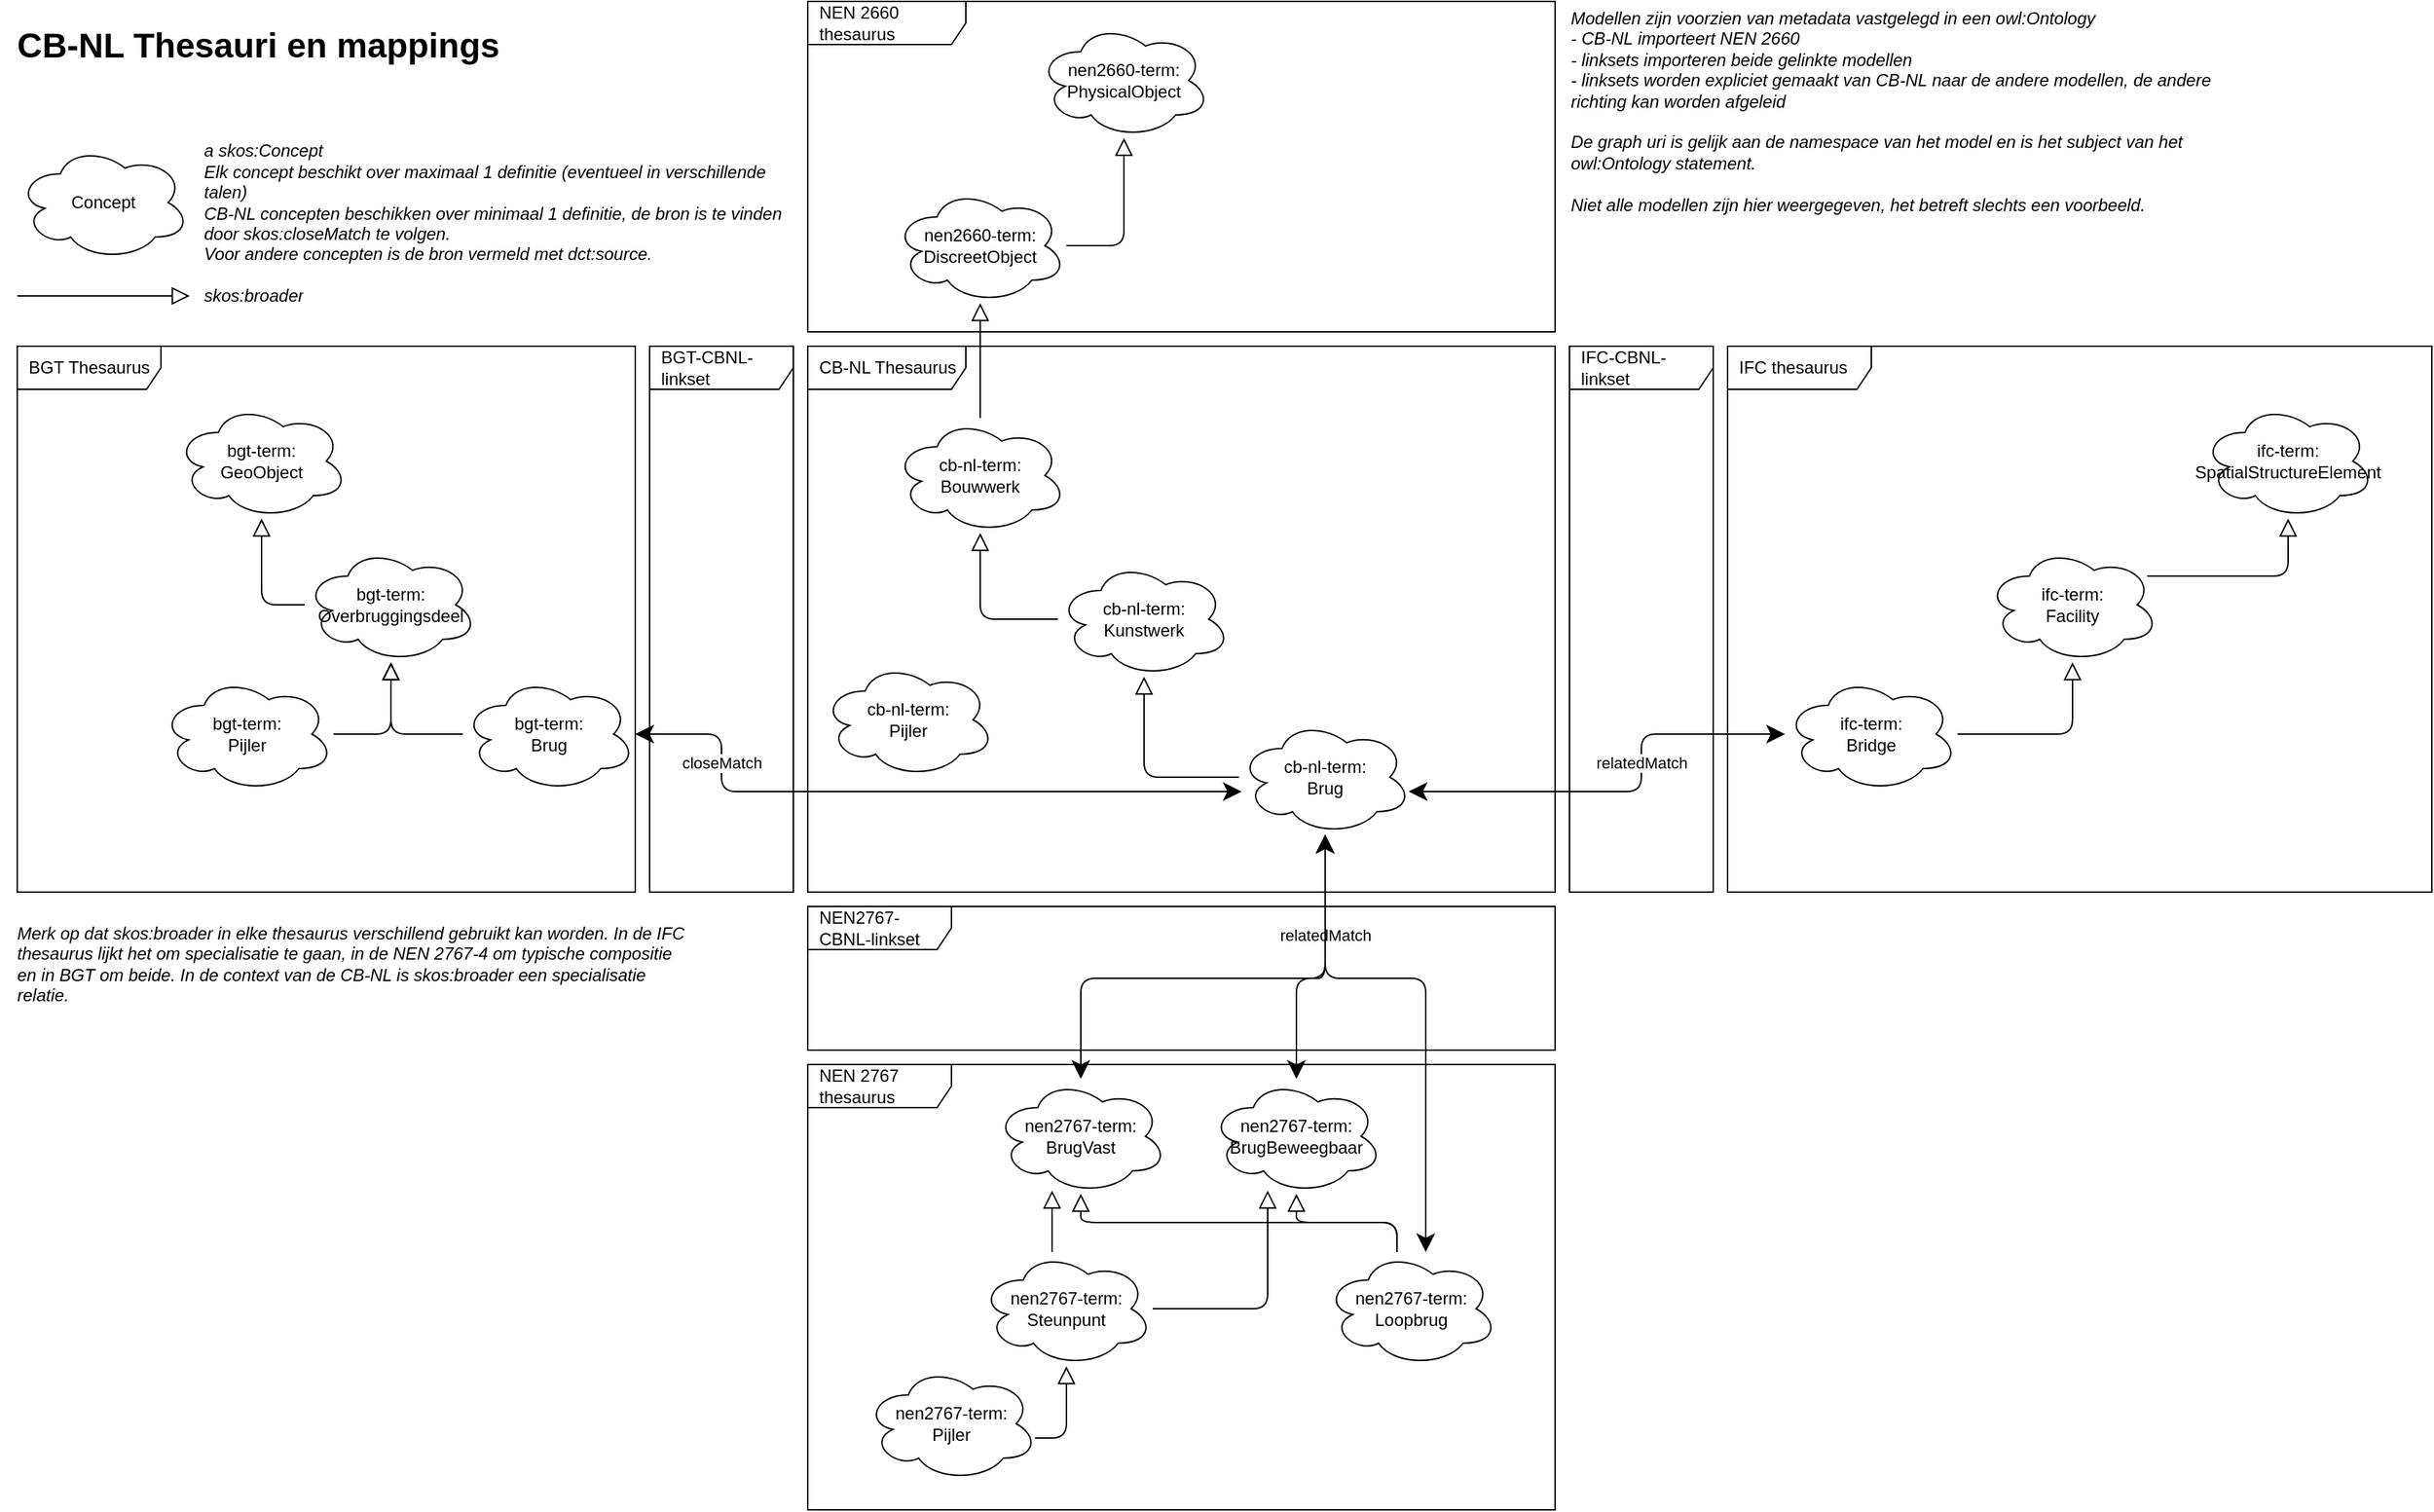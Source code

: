 <mxfile version="13.0.3" type="device"><diagram id="ZeXK__8n2dp5xJtj6DUs" name="Page-1"><mxGraphModel dx="2249" dy="823" grid="1" gridSize="10" guides="1" tooltips="1" connect="1" arrows="1" fold="1" page="1" pageScale="1" pageWidth="827" pageHeight="1169" math="0" shadow="0"><root><mxCell id="0"/><mxCell id="1" parent="0"/><mxCell id="mO-9GaFjAX7Ev6P03Vht-11" value="NEN 2660 thesaurus" style="shape=umlFrame;whiteSpace=wrap;html=1;width=110;height=30;align=left;spacingTop=0;spacingLeft=6;" vertex="1" parent="1"><mxGeometry x="240" y="20" width="520" height="230" as="geometry"/></mxCell><mxCell id="mO-9GaFjAX7Ev6P03Vht-1" value="CB-NL Thesaurus" style="shape=umlFrame;whiteSpace=wrap;html=1;width=110;height=30;align=left;spacingTop=0;spacingLeft=6;" vertex="1" parent="1"><mxGeometry x="240" y="260" width="520" height="380" as="geometry"/></mxCell><mxCell id="mO-9GaFjAX7Ev6P03Vht-2" value="BGT Thesaurus" style="shape=umlFrame;whiteSpace=wrap;html=1;width=100;height=30;align=left;spacingTop=0;spacingLeft=6;" vertex="1" parent="1"><mxGeometry x="-310" y="260" width="430" height="380" as="geometry"/></mxCell><mxCell id="mO-9GaFjAX7Ev6P03Vht-3" value="NEN 2767 thesaurus" style="shape=umlFrame;whiteSpace=wrap;html=1;width=100;height=30;align=left;spacingTop=0;spacingLeft=6;" vertex="1" parent="1"><mxGeometry x="240" y="760" width="520" height="310" as="geometry"/></mxCell><mxCell id="mO-9GaFjAX7Ev6P03Vht-4" value="BGT-CBNL-linkset" style="shape=umlFrame;whiteSpace=wrap;html=1;width=100;height=30;align=left;spacingTop=0;spacingLeft=6;" vertex="1" parent="1"><mxGeometry x="130" y="260" width="100" height="380" as="geometry"/></mxCell><mxCell id="mO-9GaFjAX7Ev6P03Vht-5" value="cb-nl-term:&lt;br&gt;Bouwwerk" style="ellipse;shape=cloud;whiteSpace=wrap;html=1;" vertex="1" parent="1"><mxGeometry x="300" y="310" width="120" height="80" as="geometry"/></mxCell><mxCell id="mO-9GaFjAX7Ev6P03Vht-8" value="cb-nl-term:&lt;br&gt;Kunstwerk" style="ellipse;shape=cloud;whiteSpace=wrap;html=1;" vertex="1" parent="1"><mxGeometry x="414" y="410" width="120" height="80" as="geometry"/></mxCell><mxCell id="mO-9GaFjAX7Ev6P03Vht-9" value="cb-nl-term:&lt;br&gt;Brug" style="ellipse;shape=cloud;whiteSpace=wrap;html=1;" vertex="1" parent="1"><mxGeometry x="540" y="520" width="120" height="80" as="geometry"/></mxCell><mxCell id="mO-9GaFjAX7Ev6P03Vht-10" value="nen2660-term:&lt;br&gt;DiscreetObject" style="ellipse;shape=cloud;whiteSpace=wrap;html=1;" vertex="1" parent="1"><mxGeometry x="300" y="150" width="120" height="80" as="geometry"/></mxCell><mxCell id="mO-9GaFjAX7Ev6P03Vht-12" value="nen2660-term:&lt;br&gt;PhysicalObject" style="ellipse;shape=cloud;whiteSpace=wrap;html=1;" vertex="1" parent="1"><mxGeometry x="400" y="35" width="120" height="80" as="geometry"/></mxCell><mxCell id="mO-9GaFjAX7Ev6P03Vht-13" value="" style="endArrow=block;endSize=10;endFill=0;html=1;edgeStyle=orthogonalEdgeStyle;elbow=vertical;strokeWidth=1;" edge="1" parent="1" source="mO-9GaFjAX7Ev6P03Vht-10" target="mO-9GaFjAX7Ev6P03Vht-12"><mxGeometry width="160" relative="1" as="geometry"><mxPoint x="-150" y="140" as="sourcePoint"/><mxPoint x="-110" y="140" as="targetPoint"/><Array as="points"><mxPoint x="460" y="190"/></Array></mxGeometry></mxCell><mxCell id="mO-9GaFjAX7Ev6P03Vht-14" value="" style="endArrow=block;endSize=10;endFill=0;html=1;edgeStyle=orthogonalEdgeStyle;elbow=vertical;strokeWidth=1;" edge="1" parent="1" source="mO-9GaFjAX7Ev6P03Vht-5" target="mO-9GaFjAX7Ev6P03Vht-10"><mxGeometry width="160" relative="1" as="geometry"><mxPoint x="-150" y="140" as="sourcePoint"/><mxPoint x="-110" y="140" as="targetPoint"/><Array as="points"/></mxGeometry></mxCell><mxCell id="mO-9GaFjAX7Ev6P03Vht-15" value="" style="endArrow=block;endSize=10;endFill=0;html=1;edgeStyle=orthogonalEdgeStyle;elbow=vertical;strokeWidth=1;" edge="1" parent="1" source="mO-9GaFjAX7Ev6P03Vht-8" target="mO-9GaFjAX7Ev6P03Vht-5"><mxGeometry width="160" relative="1" as="geometry"><mxPoint x="-150" y="140" as="sourcePoint"/><mxPoint x="-110" y="140" as="targetPoint"/><Array as="points"><mxPoint x="360" y="450"/></Array></mxGeometry></mxCell><mxCell id="mO-9GaFjAX7Ev6P03Vht-16" value="" style="endArrow=block;endSize=10;endFill=0;html=1;edgeStyle=orthogonalEdgeStyle;elbow=vertical;strokeWidth=1;" edge="1" parent="1" source="mO-9GaFjAX7Ev6P03Vht-9" target="mO-9GaFjAX7Ev6P03Vht-8"><mxGeometry width="160" relative="1" as="geometry"><mxPoint x="-150" y="140" as="sourcePoint"/><mxPoint x="-110" y="140" as="targetPoint"/><Array as="points"><mxPoint x="474" y="560"/></Array></mxGeometry></mxCell><mxCell id="mO-9GaFjAX7Ev6P03Vht-17" value="NEN2767-CBNL-linkset" style="shape=umlFrame;whiteSpace=wrap;html=1;width=100;height=30;align=left;spacingTop=0;spacingLeft=6;" vertex="1" parent="1"><mxGeometry x="240" y="650" width="520" height="100" as="geometry"/></mxCell><mxCell id="mO-9GaFjAX7Ev6P03Vht-18" value="IFC-CBNL-linkset" style="shape=umlFrame;whiteSpace=wrap;html=1;width=100;height=30;align=left;spacingTop=0;spacingLeft=6;" vertex="1" parent="1"><mxGeometry x="770" y="260" width="100" height="380" as="geometry"/></mxCell><mxCell id="mO-9GaFjAX7Ev6P03Vht-21" value="IFC thesaurus" style="shape=umlFrame;whiteSpace=wrap;html=1;width=100;height=30;align=left;spacingTop=0;spacingLeft=6;" vertex="1" parent="1"><mxGeometry x="880" y="260" width="490" height="380" as="geometry"/></mxCell><mxCell id="mO-9GaFjAX7Ev6P03Vht-30" value="ifc-term:&lt;br&gt;Bridge" style="ellipse;shape=cloud;whiteSpace=wrap;html=1;" vertex="1" parent="1"><mxGeometry x="920" y="490" width="120" height="80" as="geometry"/></mxCell><mxCell id="mO-9GaFjAX7Ev6P03Vht-31" value="ifc-term:&lt;br&gt;Facility" style="ellipse;shape=cloud;whiteSpace=wrap;html=1;" vertex="1" parent="1"><mxGeometry x="1060" y="400" width="120" height="80" as="geometry"/></mxCell><mxCell id="mO-9GaFjAX7Ev6P03Vht-32" value="ifc-term:&lt;br&gt;SpatialStructureElement" style="ellipse;shape=cloud;whiteSpace=wrap;html=1;" vertex="1" parent="1"><mxGeometry x="1210" y="300" width="120" height="80" as="geometry"/></mxCell><mxCell id="mO-9GaFjAX7Ev6P03Vht-33" value="" style="endArrow=block;endSize=10;endFill=0;html=1;edgeStyle=orthogonalEdgeStyle;elbow=vertical;strokeWidth=1;" edge="1" parent="1" source="mO-9GaFjAX7Ev6P03Vht-30" target="mO-9GaFjAX7Ev6P03Vht-31"><mxGeometry width="160" relative="1" as="geometry"><mxPoint x="1616" y="420" as="sourcePoint"/><mxPoint x="1550" y="350" as="targetPoint"/><Array as="points"><mxPoint x="1120" y="530"/></Array></mxGeometry></mxCell><mxCell id="mO-9GaFjAX7Ev6P03Vht-34" value="" style="endArrow=block;endSize=10;endFill=0;html=1;edgeStyle=orthogonalEdgeStyle;elbow=vertical;strokeWidth=1;" edge="1" parent="1" source="mO-9GaFjAX7Ev6P03Vht-31" target="mO-9GaFjAX7Ev6P03Vht-32"><mxGeometry width="160" relative="1" as="geometry"><mxPoint x="1616" y="420" as="sourcePoint"/><mxPoint x="1550" y="350" as="targetPoint"/><Array as="points"><mxPoint x="1270" y="420"/></Array></mxGeometry></mxCell><mxCell id="mO-9GaFjAX7Ev6P03Vht-37" value="Concept" style="ellipse;shape=cloud;whiteSpace=wrap;html=1;" vertex="1" parent="1"><mxGeometry x="-310" y="120" width="120" height="80" as="geometry"/></mxCell><mxCell id="mO-9GaFjAX7Ev6P03Vht-38" value="a skos:Concept&lt;br&gt;Elk concept beschikt over maximaal 1 definitie (eventueel in verschillende talen)&lt;br&gt;CB-NL concepten beschikken over minimaal 1 definitie, de bron is te vinden door skos:closeMatch te volgen.&lt;br&gt;Voor andere concepten is de bron vermeld met dct:source." style="text;html=1;strokeColor=none;fillColor=none;spacing=0;spacingTop=0;whiteSpace=wrap;overflow=hidden;rounded=0;align=left;fontSize=12;fontStyle=2;verticalAlign=middle;fontFamily=Arial;" vertex="1" parent="1"><mxGeometry x="-180" y="115" width="410" height="90" as="geometry"/></mxCell><mxCell id="mO-9GaFjAX7Ev6P03Vht-40" value="" style="endArrow=block;endSize=10;endFill=0;html=1;edgeStyle=orthogonalEdgeStyle;elbow=vertical;strokeWidth=1;" edge="1" parent="1"><mxGeometry width="160" relative="1" as="geometry"><mxPoint x="-310" y="225" as="sourcePoint"/><mxPoint x="-190" y="225" as="targetPoint"/><Array as="points"/></mxGeometry></mxCell><mxCell id="mO-9GaFjAX7Ev6P03Vht-41" value="skos:broader" style="text;html=1;strokeColor=none;fillColor=none;spacing=0;spacingTop=0;whiteSpace=wrap;overflow=hidden;rounded=0;align=left;fontSize=12;fontStyle=2;verticalAlign=middle;fontFamily=Arial;" vertex="1" parent="1"><mxGeometry x="-180" y="215" width="410" height="20" as="geometry"/></mxCell><mxCell id="mO-9GaFjAX7Ev6P03Vht-42" value="bgt-term:&lt;br&gt;GeoObject" style="ellipse;shape=cloud;whiteSpace=wrap;html=1;" vertex="1" parent="1"><mxGeometry x="-200" y="300" width="120" height="80" as="geometry"/></mxCell><mxCell id="mO-9GaFjAX7Ev6P03Vht-43" value="bgt-term:&lt;br&gt;Overbruggingsdeel" style="ellipse;shape=cloud;whiteSpace=wrap;html=1;" vertex="1" parent="1"><mxGeometry x="-110" y="400" width="120" height="80" as="geometry"/></mxCell><mxCell id="mO-9GaFjAX7Ev6P03Vht-44" value="bgt-term:&lt;br&gt;Brug" style="ellipse;shape=cloud;whiteSpace=wrap;html=1;" vertex="1" parent="1"><mxGeometry y="490" width="120" height="80" as="geometry"/></mxCell><mxCell id="mO-9GaFjAX7Ev6P03Vht-45" value="nen2767-term:&lt;br&gt;BrugVast" style="ellipse;shape=cloud;whiteSpace=wrap;html=1;" vertex="1" parent="1"><mxGeometry x="370" y="770" width="120" height="80" as="geometry"/></mxCell><mxCell id="mO-9GaFjAX7Ev6P03Vht-46" value="nen2767-term:&lt;br&gt;BrugBeweegbaar" style="ellipse;shape=cloud;whiteSpace=wrap;html=1;" vertex="1" parent="1"><mxGeometry x="520" y="770" width="120" height="80" as="geometry"/></mxCell><mxCell id="mO-9GaFjAX7Ev6P03Vht-47" value="nen2767-term:&lt;br&gt;Loopbrug" style="ellipse;shape=cloud;whiteSpace=wrap;html=1;" vertex="1" parent="1"><mxGeometry x="600" y="890" width="120" height="80" as="geometry"/></mxCell><mxCell id="mO-9GaFjAX7Ev6P03Vht-48" value="bgt-term:&lt;br&gt;Pijler" style="ellipse;shape=cloud;whiteSpace=wrap;html=1;" vertex="1" parent="1"><mxGeometry x="-210" y="490" width="120" height="80" as="geometry"/></mxCell><mxCell id="mO-9GaFjAX7Ev6P03Vht-49" value="nen2767-term:&lt;br&gt;Pijler" style="ellipse;shape=cloud;whiteSpace=wrap;html=1;" vertex="1" parent="1"><mxGeometry x="280" y="970" width="120" height="80" as="geometry"/></mxCell><mxCell id="mO-9GaFjAX7Ev6P03Vht-50" value="nen2767-term:&lt;br&gt;Steunpunt" style="ellipse;shape=cloud;whiteSpace=wrap;html=1;" vertex="1" parent="1"><mxGeometry x="360" y="890" width="120" height="80" as="geometry"/></mxCell><mxCell id="mO-9GaFjAX7Ev6P03Vht-55" value="" style="endArrow=block;endSize=10;endFill=0;html=1;edgeStyle=orthogonalEdgeStyle;elbow=vertical;strokeWidth=1;" edge="1" parent="1" source="mO-9GaFjAX7Ev6P03Vht-50" target="mO-9GaFjAX7Ev6P03Vht-45"><mxGeometry width="160" relative="1" as="geometry"><mxPoint x="-10" y="920" as="sourcePoint"/><mxPoint x="-10" y="840" as="targetPoint"/><Array as="points"><mxPoint x="410" y="880"/><mxPoint x="410" y="880"/></Array></mxGeometry></mxCell><mxCell id="mO-9GaFjAX7Ev6P03Vht-56" value="" style="endArrow=block;endSize=10;endFill=0;html=1;edgeStyle=orthogonalEdgeStyle;elbow=vertical;strokeWidth=1;" edge="1" parent="1" source="mO-9GaFjAX7Ev6P03Vht-50" target="mO-9GaFjAX7Ev6P03Vht-46"><mxGeometry width="160" relative="1" as="geometry"><mxPoint x="-70" y="929.5" as="sourcePoint"/><mxPoint x="50" y="929.5" as="targetPoint"/><Array as="points"><mxPoint x="560" y="930"/></Array></mxGeometry></mxCell><mxCell id="mO-9GaFjAX7Ev6P03Vht-57" value="" style="endArrow=block;endSize=10;endFill=0;html=1;edgeStyle=orthogonalEdgeStyle;elbow=vertical;strokeWidth=1;" edge="1" parent="1" source="mO-9GaFjAX7Ev6P03Vht-49" target="mO-9GaFjAX7Ev6P03Vht-50"><mxGeometry width="160" relative="1" as="geometry"><mxPoint x="10" y="1009.5" as="sourcePoint"/><mxPoint x="130" y="1009.5" as="targetPoint"/><Array as="points"><mxPoint x="420" y="1020"/></Array></mxGeometry></mxCell><mxCell id="mO-9GaFjAX7Ev6P03Vht-58" value="" style="endArrow=block;endSize=10;endFill=0;html=1;edgeStyle=orthogonalEdgeStyle;elbow=vertical;strokeWidth=1;" edge="1" parent="1" source="mO-9GaFjAX7Ev6P03Vht-47" target="mO-9GaFjAX7Ev6P03Vht-46"><mxGeometry width="160" relative="1" as="geometry"><mxPoint x="-70" y="929.5" as="sourcePoint"/><mxPoint x="50" y="929.5" as="targetPoint"/><Array as="points"><mxPoint x="650" y="870"/><mxPoint x="580" y="870"/></Array></mxGeometry></mxCell><mxCell id="mO-9GaFjAX7Ev6P03Vht-59" value="" style="endArrow=block;endSize=10;endFill=0;html=1;edgeStyle=orthogonalEdgeStyle;elbow=vertical;strokeWidth=1;" edge="1" parent="1" source="mO-9GaFjAX7Ev6P03Vht-47" target="mO-9GaFjAX7Ev6P03Vht-45"><mxGeometry width="160" relative="1" as="geometry"><mxPoint x="-70" y="929.5" as="sourcePoint"/><mxPoint x="50" y="929.5" as="targetPoint"/><Array as="points"><mxPoint x="650" y="870"/><mxPoint x="430" y="870"/></Array></mxGeometry></mxCell><mxCell id="mO-9GaFjAX7Ev6P03Vht-60" value="" style="endArrow=classic;endFill=1;endSize=10;html=1;edgeStyle=orthogonalEdgeStyle;elbow=vertical;startArrow=classic;startFill=1;startSize=10;" edge="1" parent="1" source="mO-9GaFjAX7Ev6P03Vht-46" target="mO-9GaFjAX7Ev6P03Vht-9"><mxGeometry width="160" relative="1" as="geometry"><mxPoint x="-140" y="860" as="sourcePoint"/><mxPoint x="150" y="780" as="targetPoint"/><Array as="points"><mxPoint x="580" y="700"/><mxPoint x="600" y="700"/></Array></mxGeometry></mxCell><mxCell id="mO-9GaFjAX7Ev6P03Vht-61" value="relatedMatch" style="endArrow=classic;endFill=1;endSize=10;html=1;edgeStyle=orthogonalEdgeStyle;elbow=vertical;startArrow=classic;startFill=1;startSize=10;" edge="1" parent="1" source="mO-9GaFjAX7Ev6P03Vht-45" target="mO-9GaFjAX7Ev6P03Vht-9"><mxGeometry x="0.588" width="160" relative="1" as="geometry"><mxPoint x="-140" y="860" as="sourcePoint"/><mxPoint x="150" y="780" as="targetPoint"/><Array as="points"><mxPoint x="430" y="700"/><mxPoint x="600" y="700"/></Array><mxPoint as="offset"/></mxGeometry></mxCell><mxCell id="mO-9GaFjAX7Ev6P03Vht-62" value="" style="endArrow=classic;endFill=1;endSize=10;html=1;edgeStyle=orthogonalEdgeStyle;elbow=vertical;startArrow=classic;startFill=1;startSize=10;" edge="1" parent="1" source="mO-9GaFjAX7Ev6P03Vht-47" target="mO-9GaFjAX7Ev6P03Vht-9"><mxGeometry width="160" relative="1" as="geometry"><mxPoint x="-140" y="860" as="sourcePoint"/><mxPoint x="150" y="780" as="targetPoint"/><Array as="points"><mxPoint x="670" y="700"/><mxPoint x="600" y="700"/></Array></mxGeometry></mxCell><mxCell id="mO-9GaFjAX7Ev6P03Vht-63" value="closeMatch" style="endArrow=classic;endFill=1;endSize=10;html=1;edgeStyle=orthogonalEdgeStyle;elbow=vertical;startArrow=classic;startFill=1;startSize=10;" edge="1" parent="1" source="mO-9GaFjAX7Ev6P03Vht-44" target="mO-9GaFjAX7Ev6P03Vht-9"><mxGeometry x="-0.654" width="160" relative="1" as="geometry"><mxPoint x="-140" y="860" as="sourcePoint"/><mxPoint x="150" y="780" as="targetPoint"/><Array as="points"><mxPoint x="180" y="530"/><mxPoint x="180" y="570"/></Array><mxPoint as="offset"/></mxGeometry></mxCell><mxCell id="mO-9GaFjAX7Ev6P03Vht-64" value="relatedMatch" style="endArrow=classic;endFill=1;endSize=10;html=1;edgeStyle=orthogonalEdgeStyle;elbow=vertical;startArrow=classic;startFill=1;startSize=10;" edge="1" parent="1" source="mO-9GaFjAX7Ev6P03Vht-30" target="mO-9GaFjAX7Ev6P03Vht-9"><mxGeometry x="-0.205" width="160" relative="1" as="geometry"><mxPoint x="-140" y="860" as="sourcePoint"/><mxPoint x="150" y="780" as="targetPoint"/><Array as="points"><mxPoint x="820" y="530"/><mxPoint x="820" y="570"/></Array><mxPoint as="offset"/></mxGeometry></mxCell><mxCell id="mO-9GaFjAX7Ev6P03Vht-65" value="" style="endArrow=block;endSize=10;endFill=0;html=1;edgeStyle=orthogonalEdgeStyle;elbow=vertical;strokeWidth=1;" edge="1" parent="1" source="mO-9GaFjAX7Ev6P03Vht-43" target="mO-9GaFjAX7Ev6P03Vht-42"><mxGeometry width="160" relative="1" as="geometry"><mxPoint x="-50" y="370" as="sourcePoint"/><mxPoint x="70" y="370" as="targetPoint"/><Array as="points"><mxPoint x="-140" y="440"/></Array></mxGeometry></mxCell><mxCell id="mO-9GaFjAX7Ev6P03Vht-66" value="" style="endArrow=block;endSize=10;endFill=0;html=1;edgeStyle=orthogonalEdgeStyle;elbow=vertical;strokeWidth=1;" edge="1" parent="1" source="mO-9GaFjAX7Ev6P03Vht-44" target="mO-9GaFjAX7Ev6P03Vht-43"><mxGeometry width="160" relative="1" as="geometry"><mxPoint x="-50" y="370" as="sourcePoint"/><mxPoint x="70" y="370" as="targetPoint"/><Array as="points"><mxPoint x="-50" y="530"/></Array></mxGeometry></mxCell><mxCell id="mO-9GaFjAX7Ev6P03Vht-67" value="" style="endArrow=block;endSize=10;endFill=0;html=1;edgeStyle=orthogonalEdgeStyle;elbow=vertical;strokeWidth=1;" edge="1" parent="1" source="mO-9GaFjAX7Ev6P03Vht-48" target="mO-9GaFjAX7Ev6P03Vht-43"><mxGeometry width="160" relative="1" as="geometry"><mxPoint x="-50" y="370" as="sourcePoint"/><mxPoint x="70" y="370" as="targetPoint"/><Array as="points"><mxPoint x="-50" y="530"/></Array></mxGeometry></mxCell><mxCell id="mO-9GaFjAX7Ev6P03Vht-68" value="Merk op dat skos:broader in elke thesaurus verschillend gebruikt kan worden. In de IFC thesaurus lijkt het om specialisatie te gaan, in de NEN 2767-4 om typische compositie en in BGT om beide. In de context van de CB-NL is skos:broader een specialisatie relatie." style="text;html=1;strokeColor=none;fillColor=none;spacing=0;spacingTop=0;whiteSpace=wrap;overflow=hidden;rounded=0;align=left;fontSize=12;fontStyle=2;verticalAlign=middle;fontFamily=Arial;" vertex="1" parent="1"><mxGeometry x="-310" y="660" width="470" height="60" as="geometry"/></mxCell><mxCell id="mO-9GaFjAX7Ev6P03Vht-69" value="Modellen zijn voorzien van metadata vastgelegd in een owl:Ontology&lt;br&gt;- CB-NL importeert NEN 2660&lt;br&gt;- linksets importeren beide gelinkte modellen&lt;br&gt;- linksets worden expliciet gemaakt van CB-NL naar de andere modellen, de andere richting kan worden afgeleid&lt;br&gt;&lt;br&gt;De graph uri is gelijk aan de namespace van het model en is het subject van het owl:Ontology statement.&lt;br&gt;&lt;br&gt;Niet alle modellen zijn hier weergegeven, het betreft slechts een voorbeeld." style="text;html=1;strokeColor=none;fillColor=none;spacing=0;spacingTop=0;whiteSpace=wrap;overflow=hidden;rounded=0;align=left;fontSize=12;fontStyle=2;verticalAlign=top;fontFamily=Arial;" vertex="1" parent="1"><mxGeometry x="771" y="20" width="470" height="230" as="geometry"/></mxCell><mxCell id="mO-9GaFjAX7Ev6P03Vht-70" value="cb-nl-term:&lt;br&gt;Pijler" style="ellipse;shape=cloud;whiteSpace=wrap;html=1;" vertex="1" parent="1"><mxGeometry x="250" y="480" width="120" height="80" as="geometry"/></mxCell><mxCell id="mO-9GaFjAX7Ev6P03Vht-73" value="&lt;h1&gt;CB-NL Thesauri en mappings&lt;/h1&gt;" style="text;html=1;strokeColor=none;fillColor=none;spacing=0;spacingTop=0;whiteSpace=wrap;overflow=hidden;rounded=0;align=left;verticalAlign=middle;fontFamily=Arial;" vertex="1" parent="1"><mxGeometry x="-310" y="20" width="500" height="60" as="geometry"/></mxCell></root></mxGraphModel></diagram></mxfile>